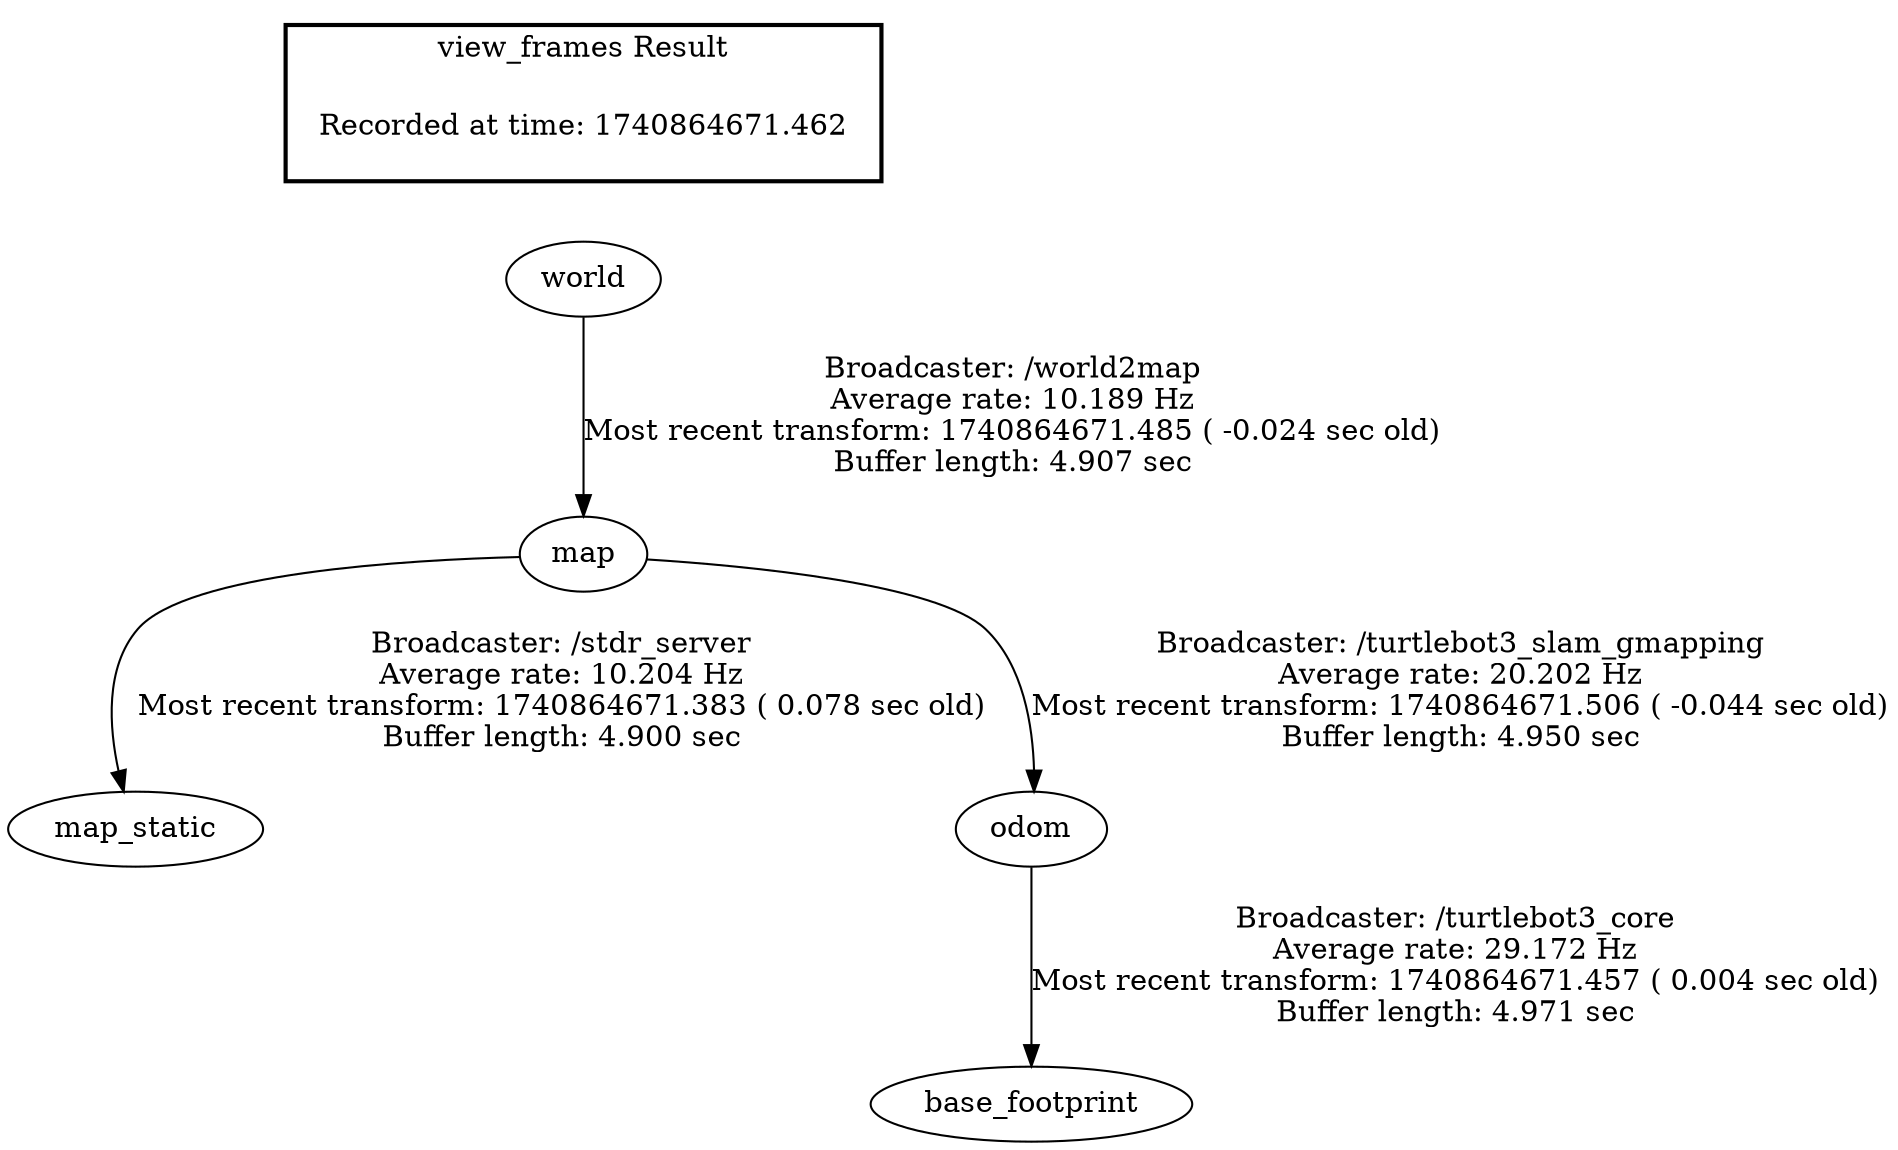 digraph G {
"world" -> "map"[label="Broadcaster: /world2map\nAverage rate: 10.189 Hz\nMost recent transform: 1740864671.485 ( -0.024 sec old)\nBuffer length: 4.907 sec\n"];
"map" -> "map_static"[label="Broadcaster: /stdr_server\nAverage rate: 10.204 Hz\nMost recent transform: 1740864671.383 ( 0.078 sec old)\nBuffer length: 4.900 sec\n"];
"odom" -> "base_footprint"[label="Broadcaster: /turtlebot3_core\nAverage rate: 29.172 Hz\nMost recent transform: 1740864671.457 ( 0.004 sec old)\nBuffer length: 4.971 sec\n"];
"map" -> "odom"[label="Broadcaster: /turtlebot3_slam_gmapping\nAverage rate: 20.202 Hz\nMost recent transform: 1740864671.506 ( -0.044 sec old)\nBuffer length: 4.950 sec\n"];
edge [style=invis];
 subgraph cluster_legend { style=bold; color=black; label ="view_frames Result";
"Recorded at time: 1740864671.462"[ shape=plaintext ] ;
 }->"world";
}